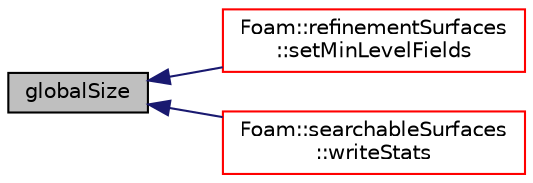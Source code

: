 digraph "globalSize"
{
  bgcolor="transparent";
  edge [fontname="Helvetica",fontsize="10",labelfontname="Helvetica",labelfontsize="10"];
  node [fontname="Helvetica",fontsize="10",shape=record];
  rankdir="LR";
  Node1 [label="globalSize",height=0.2,width=0.4,color="black", fillcolor="grey75", style="filled", fontcolor="black"];
  Node1 -> Node2 [dir="back",color="midnightblue",fontsize="10",style="solid",fontname="Helvetica"];
  Node2 [label="Foam::refinementSurfaces\l::setMinLevelFields",height=0.2,width=0.4,color="red",URL="$a02174.html#ad4b11621a132f1dc63549c371e1afdcd",tooltip="Calculate minLevelFields. "];
  Node1 -> Node3 [dir="back",color="midnightblue",fontsize="10",style="solid",fontname="Helvetica"];
  Node3 [label="Foam::searchableSurfaces\l::writeStats",height=0.2,width=0.4,color="red",URL="$a02340.html#aa919f1135132c2e0b7774c9543710ecc",tooltip="Write some stats. "];
}
